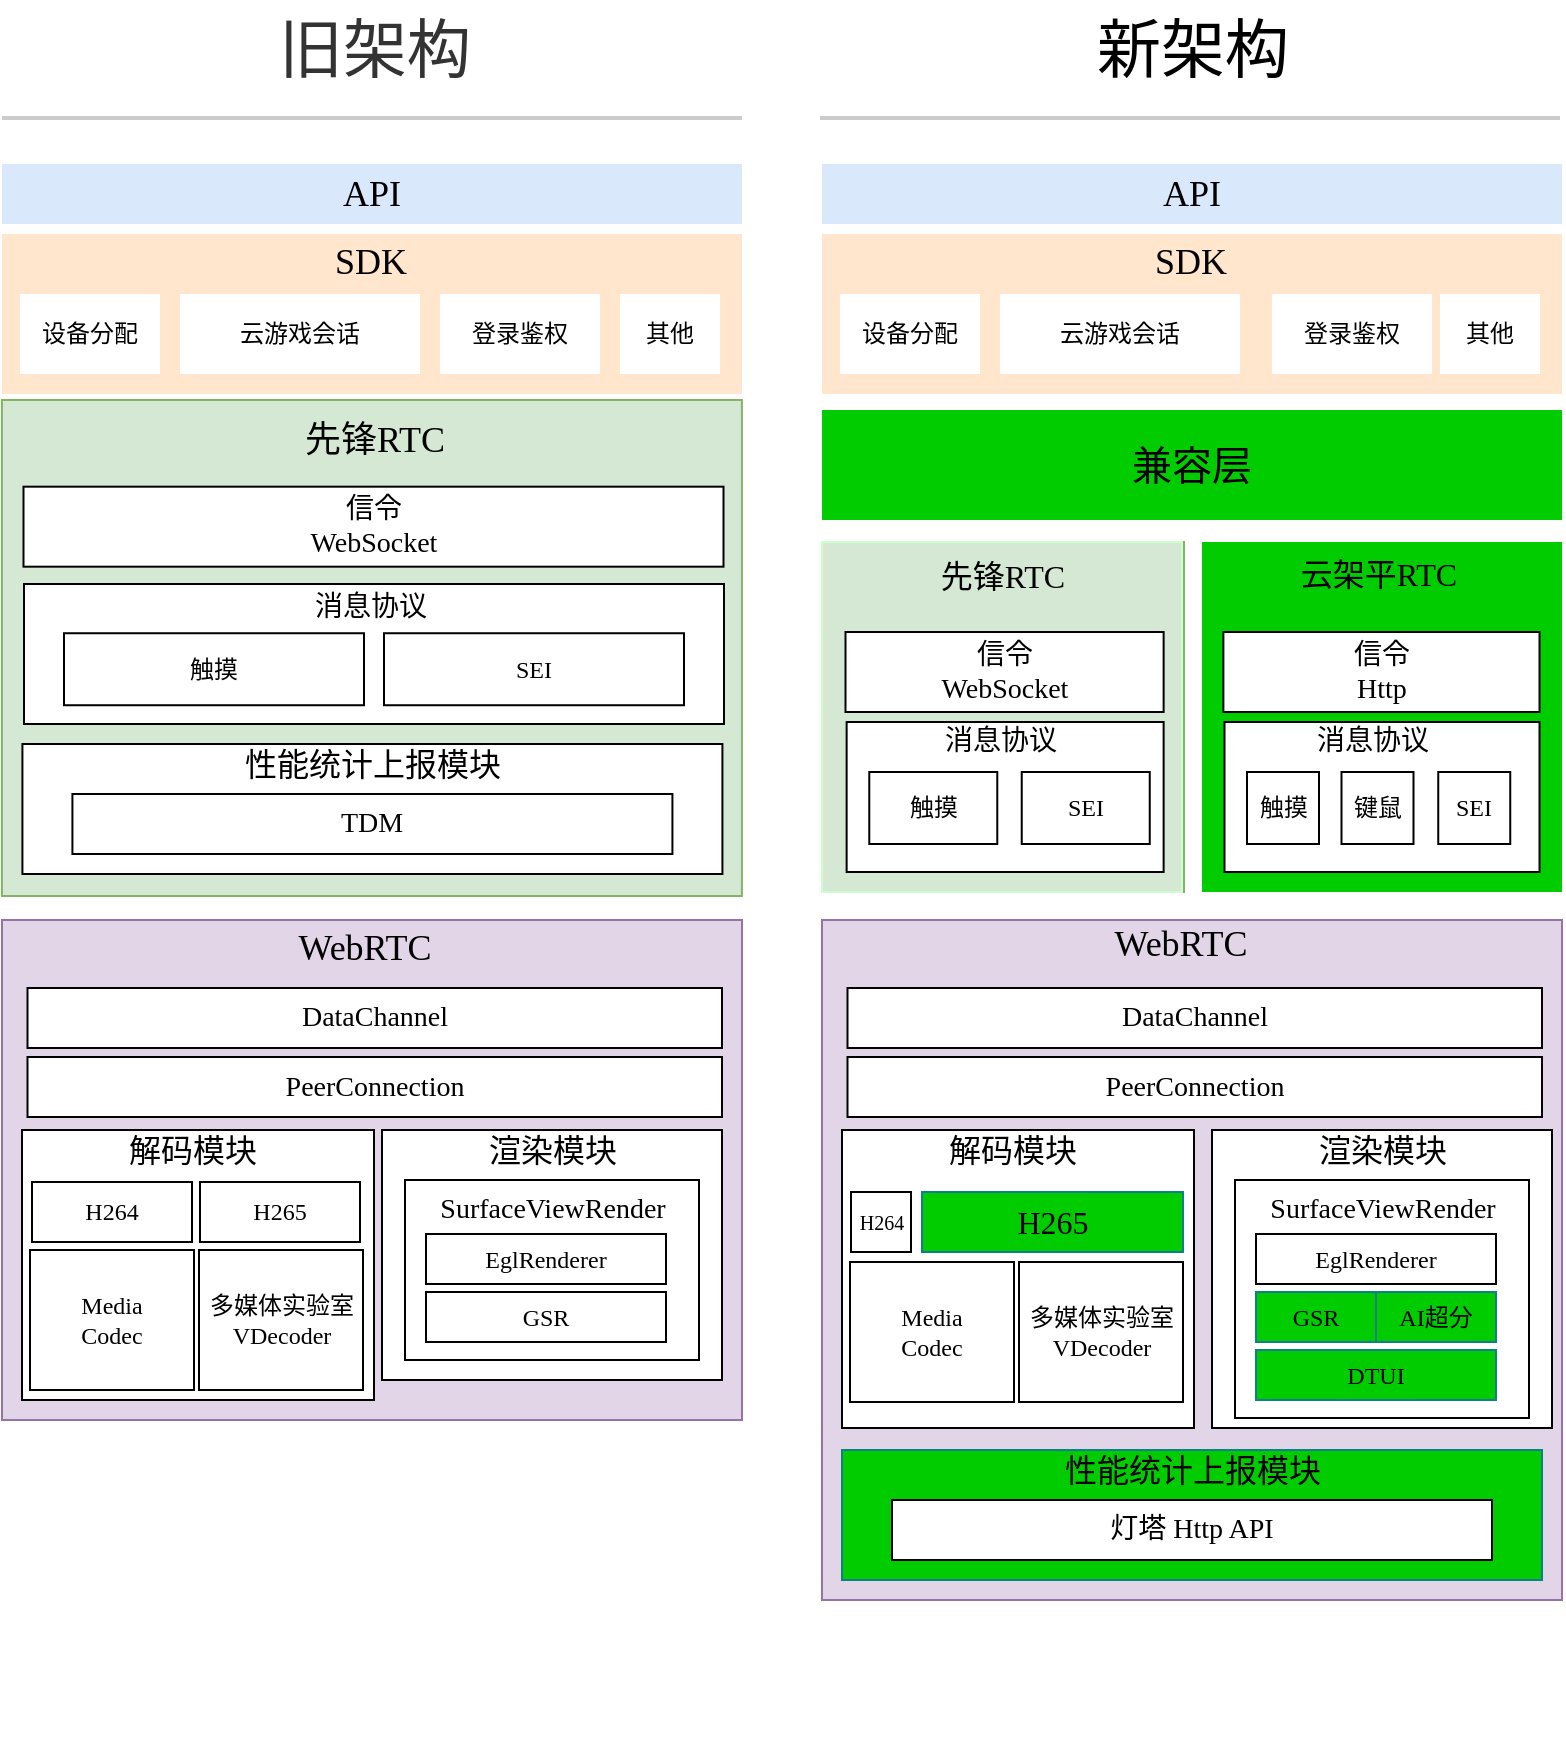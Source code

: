 <mxfile version="26.0.12">
  <diagram name="第 1 页" id="dPnVXBlMxcVkI4JhzZnS">
    <mxGraphModel dx="2069" dy="785" grid="1" gridSize="10" guides="1" tooltips="1" connect="1" arrows="1" fold="1" page="1" pageScale="1" pageWidth="827" pageHeight="1169" math="0" shadow="0">
      <root>
        <mxCell id="0" />
        <mxCell id="1" parent="0" />
        <mxCell id="x8BEApx4SbEQWDuJ7JKh-3" value="" style="rounded=0;whiteSpace=wrap;html=1;fillColor=#ffe6cc;strokeColor=none;" parent="1" vertex="1">
          <mxGeometry x="360" y="237" width="370" height="80" as="geometry" />
        </mxCell>
        <mxCell id="x8BEApx4SbEQWDuJ7JKh-2" value="&lt;font face=&quot;腾讯体&quot;&gt;设备分配&lt;/font&gt;" style="rounded=0;whiteSpace=wrap;html=1;strokeColor=none;" parent="1" vertex="1">
          <mxGeometry x="369" y="267" width="70" height="40" as="geometry" />
        </mxCell>
        <mxCell id="x8BEApx4SbEQWDuJ7JKh-4" value="云游戏会话" style="rounded=0;whiteSpace=wrap;html=1;fontFamily=腾讯体;strokeColor=none;" parent="1" vertex="1">
          <mxGeometry x="449" y="267" width="120" height="40" as="geometry" />
        </mxCell>
        <mxCell id="x8BEApx4SbEQWDuJ7JKh-5" value="&lt;font face=&quot;腾讯体&quot;&gt;&lt;font style=&quot;font-size: 20px;&quot;&gt;兼容层&lt;/font&gt;&lt;br&gt;&lt;/font&gt;" style="rounded=0;whiteSpace=wrap;html=1;fontSize=18;fillColor=#00CC00;strokeColor=none;fontColor=#000000;" parent="1" vertex="1">
          <mxGeometry x="360" y="325" width="370" height="55" as="geometry" />
        </mxCell>
        <mxCell id="x8BEApx4SbEQWDuJ7JKh-8" value="" style="rounded=0;whiteSpace=wrap;html=1;fillColor=#e1d5e7;strokeColor=#9673a6;" parent="1" vertex="1">
          <mxGeometry x="360" y="580" width="370" height="340" as="geometry" />
        </mxCell>
        <mxCell id="x8BEApx4SbEQWDuJ7JKh-23" value="DataChannel" style="rounded=0;whiteSpace=wrap;html=1;fontFamily=腾讯体;fontSize=14;" parent="1" vertex="1">
          <mxGeometry x="372.75" y="614" width="347.25" height="30" as="geometry" />
        </mxCell>
        <mxCell id="OEK02xj8dtCqL4hw6mMG-17" value="&lt;font style=&quot;font-size: 18px;&quot;&gt;API&lt;/font&gt;" style="rounded=0;whiteSpace=wrap;html=1;fontFamily=腾讯体;fontSize=16;fillColor=#dae8fc;strokeColor=none;" vertex="1" parent="1">
          <mxGeometry x="360" y="202" width="370" height="30" as="geometry" />
        </mxCell>
        <mxCell id="OEK02xj8dtCqL4hw6mMG-23" value="&lt;font style=&quot;font-size: 18px;&quot;&gt;SDK&lt;/font&gt;" style="text;html=1;align=center;verticalAlign=middle;resizable=0;points=[];autosize=1;strokeColor=none;fillColor=none;fontFamily=腾讯体;" vertex="1" parent="1">
          <mxGeometry x="514" y="231" width="60" height="40" as="geometry" />
        </mxCell>
        <mxCell id="OEK02xj8dtCqL4hw6mMG-64" value="WebRTC" style="text;html=1;align=center;verticalAlign=middle;resizable=0;points=[];autosize=1;strokeColor=none;fillColor=none;fontSize=18;fontFamily=腾讯体;" vertex="1" parent="1">
          <mxGeometry x="494" y="572" width="90" height="40" as="geometry" />
        </mxCell>
        <mxCell id="OEK02xj8dtCqL4hw6mMG-65" value="PeerConnection" style="rounded=0;whiteSpace=wrap;html=1;fontFamily=腾讯体;fontSize=14;" vertex="1" parent="1">
          <mxGeometry x="372.75" y="648.5" width="347.25" height="30" as="geometry" />
        </mxCell>
        <mxCell id="OEK02xj8dtCqL4hw6mMG-66" value="" style="group" vertex="1" connectable="0" parent="1">
          <mxGeometry x="370" y="680" width="176" height="154" as="geometry" />
        </mxCell>
        <mxCell id="OEK02xj8dtCqL4hw6mMG-54" value="" style="rounded=0;whiteSpace=wrap;html=1;" vertex="1" parent="OEK02xj8dtCqL4hw6mMG-66">
          <mxGeometry y="5" width="176" height="149" as="geometry" />
        </mxCell>
        <mxCell id="OEK02xj8dtCqL4hw6mMG-55" value="解码模块" style="text;html=1;align=center;verticalAlign=middle;resizable=0;points=[];autosize=1;strokeColor=none;fillColor=none;fontFamily=腾讯体;fontSize=16;" vertex="1" parent="OEK02xj8dtCqL4hw6mMG-66">
          <mxGeometry x="40" width="90" height="30" as="geometry" />
        </mxCell>
        <mxCell id="OEK02xj8dtCqL4hw6mMG-62" value="&lt;font face=&quot;腾讯体&quot;&gt;Media&lt;br&gt;Codec&lt;/font&gt;" style="rounded=0;whiteSpace=wrap;html=1;" vertex="1" parent="OEK02xj8dtCqL4hw6mMG-66">
          <mxGeometry x="4" y="71" width="82" height="70" as="geometry" />
        </mxCell>
        <mxCell id="OEK02xj8dtCqL4hw6mMG-63" value="&lt;font face=&quot;腾讯体&quot;&gt;多媒体实验室&lt;/font&gt;&lt;div&gt;&lt;font face=&quot;腾讯体&quot;&gt;VDecoder&lt;/font&gt;&lt;/div&gt;" style="rounded=0;whiteSpace=wrap;html=1;" vertex="1" parent="OEK02xj8dtCqL4hw6mMG-66">
          <mxGeometry x="88.5" y="71" width="82" height="70" as="geometry" />
        </mxCell>
        <mxCell id="OEK02xj8dtCqL4hw6mMG-171" value="&lt;font style=&quot;font-size: 10px;&quot; face=&quot;腾讯体&quot;&gt;H264&lt;/font&gt;" style="whiteSpace=wrap;html=1;" vertex="1" parent="OEK02xj8dtCqL4hw6mMG-66">
          <mxGeometry x="4.5" y="36" width="30" height="30" as="geometry" />
        </mxCell>
        <mxCell id="OEK02xj8dtCqL4hw6mMG-178" value="&lt;font style=&quot;font-size: 16px;&quot; face=&quot;腾讯体&quot;&gt;H265&lt;/font&gt;" style="whiteSpace=wrap;html=1;fillColor=#00CC00;strokeColor=#0e8088;" vertex="1" parent="OEK02xj8dtCqL4hw6mMG-66">
          <mxGeometry x="40" y="36" width="130.5" height="30" as="geometry" />
        </mxCell>
        <mxCell id="OEK02xj8dtCqL4hw6mMG-89" value="" style="group;fillColor=#00CC00;strokeColor=none;fontColor=#ffffff;" vertex="1" connectable="0" parent="1">
          <mxGeometry x="550" y="391" width="180" height="175" as="geometry" />
        </mxCell>
        <mxCell id="OEK02xj8dtCqL4hw6mMG-69" value="" style="rounded=0;whiteSpace=wrap;html=1;" vertex="1" parent="OEK02xj8dtCqL4hw6mMG-89">
          <mxGeometry x="11.25" y="90" width="157.5" height="75" as="geometry" />
        </mxCell>
        <mxCell id="OEK02xj8dtCqL4hw6mMG-70" value="&lt;font style=&quot;font-size: 14px;&quot; face=&quot;腾讯体&quot;&gt;信令&lt;br&gt;Http&lt;/font&gt;" style="rounded=0;whiteSpace=wrap;html=1;" vertex="1" parent="OEK02xj8dtCqL4hw6mMG-89">
          <mxGeometry x="10.688" y="45" width="158.062" height="40" as="geometry" />
        </mxCell>
        <mxCell id="OEK02xj8dtCqL4hw6mMG-71" value="云架平RTC" style="text;html=1;align=center;verticalAlign=middle;resizable=0;points=[];autosize=1;strokeColor=none;fillColor=none;fontSize=16;fontFamily=腾讯体;" vertex="1" parent="OEK02xj8dtCqL4hw6mMG-89">
          <mxGeometry x="37.653" y="1" width="100" height="30" as="geometry" />
        </mxCell>
        <mxCell id="OEK02xj8dtCqL4hw6mMG-72" value="&lt;font style=&quot;font-size: 14px;&quot; face=&quot;腾讯体&quot;&gt;消息协议&lt;/font&gt;" style="text;html=1;align=center;verticalAlign=middle;resizable=0;points=[];autosize=1;strokeColor=none;fillColor=none;" vertex="1" parent="OEK02xj8dtCqL4hw6mMG-89">
          <mxGeometry x="45" y="85" width="80" height="30" as="geometry" />
        </mxCell>
        <mxCell id="OEK02xj8dtCqL4hw6mMG-76" value="触摸" style="whiteSpace=wrap;html=1;aspect=fixed;fontFamily=腾讯体;" vertex="1" parent="OEK02xj8dtCqL4hw6mMG-89">
          <mxGeometry x="22.5" y="115" width="36" height="36" as="geometry" />
        </mxCell>
        <mxCell id="OEK02xj8dtCqL4hw6mMG-79" value="键鼠" style="whiteSpace=wrap;html=1;aspect=fixed;fontFamily=腾讯体;" vertex="1" parent="OEK02xj8dtCqL4hw6mMG-89">
          <mxGeometry x="69.75" y="115" width="36" height="36" as="geometry" />
        </mxCell>
        <mxCell id="OEK02xj8dtCqL4hw6mMG-80" value="SEI" style="whiteSpace=wrap;html=1;aspect=fixed;fontFamily=腾讯体;" vertex="1" parent="OEK02xj8dtCqL4hw6mMG-89">
          <mxGeometry x="118.125" y="115" width="36" height="36" as="geometry" />
        </mxCell>
        <mxCell id="OEK02xj8dtCqL4hw6mMG-90" value="" style="group;fillColor=#d5e8d4;strokeColor=#82b366;" vertex="1" connectable="0" parent="1">
          <mxGeometry x="361" y="391" width="180" height="175" as="geometry" />
        </mxCell>
        <mxCell id="OEK02xj8dtCqL4hw6mMG-81" value="" style="rounded=0;whiteSpace=wrap;html=1;fillColor=#d5e8d4;strokeColor=#CCFFCC;" vertex="1" parent="OEK02xj8dtCqL4hw6mMG-90">
          <mxGeometry x="-1" width="180" height="175" as="geometry" />
        </mxCell>
        <mxCell id="OEK02xj8dtCqL4hw6mMG-82" value="" style="rounded=0;whiteSpace=wrap;html=1;" vertex="1" parent="OEK02xj8dtCqL4hw6mMG-90">
          <mxGeometry x="11.321" y="90" width="158.491" height="75" as="geometry" />
        </mxCell>
        <mxCell id="OEK02xj8dtCqL4hw6mMG-83" value="&lt;font face=&quot;腾讯体&quot;&gt;&lt;span style=&quot;font-size: 14px;&quot;&gt;信令&lt;br&gt;WebSocket&lt;/span&gt;&lt;/font&gt;" style="rounded=0;whiteSpace=wrap;html=1;" vertex="1" parent="OEK02xj8dtCqL4hw6mMG-90">
          <mxGeometry x="10.755" y="45" width="159.057" height="40" as="geometry" />
        </mxCell>
        <mxCell id="OEK02xj8dtCqL4hw6mMG-84" value="先锋RTC" style="text;html=1;align=center;verticalAlign=middle;resizable=0;points=[];autosize=1;strokeColor=none;fillColor=none;fontSize=16;fontFamily=腾讯体;" vertex="1" parent="OEK02xj8dtCqL4hw6mMG-90">
          <mxGeometry x="48.518" y="2" width="80" height="30" as="geometry" />
        </mxCell>
        <mxCell id="OEK02xj8dtCqL4hw6mMG-85" value="&lt;font style=&quot;font-size: 14px;&quot; face=&quot;腾讯体&quot;&gt;消息协议&lt;/font&gt;" style="text;html=1;align=center;verticalAlign=middle;resizable=0;points=[];autosize=1;strokeColor=none;fillColor=none;" vertex="1" parent="OEK02xj8dtCqL4hw6mMG-90">
          <mxGeometry x="48.283" y="85" width="80" height="30" as="geometry" />
        </mxCell>
        <mxCell id="OEK02xj8dtCqL4hw6mMG-86" value="触摸" style="whiteSpace=wrap;html=1;fontFamily=腾讯体;" vertex="1" parent="OEK02xj8dtCqL4hw6mMG-90">
          <mxGeometry x="22.64" y="115" width="64" height="36" as="geometry" />
        </mxCell>
        <mxCell id="OEK02xj8dtCqL4hw6mMG-88" value="SEI" style="whiteSpace=wrap;html=1;fontFamily=腾讯体;" vertex="1" parent="OEK02xj8dtCqL4hw6mMG-90">
          <mxGeometry x="98.868" y="115" width="64" height="36" as="geometry" />
        </mxCell>
        <mxCell id="OEK02xj8dtCqL4hw6mMG-91" value="登录鉴权" style="rounded=0;whiteSpace=wrap;html=1;fontFamily=腾讯体;strokeColor=none;" vertex="1" parent="1">
          <mxGeometry x="585" y="267" width="80" height="40" as="geometry" />
        </mxCell>
        <mxCell id="OEK02xj8dtCqL4hw6mMG-92" value="其他" style="rounded=0;whiteSpace=wrap;html=1;fontFamily=腾讯体;strokeColor=none;" vertex="1" parent="1">
          <mxGeometry x="669" y="267" width="50" height="40" as="geometry" />
        </mxCell>
        <mxCell id="OEK02xj8dtCqL4hw6mMG-93" value="" style="group" vertex="1" connectable="0" parent="1">
          <mxGeometry x="370" y="840" width="350" height="154" as="geometry" />
        </mxCell>
        <mxCell id="OEK02xj8dtCqL4hw6mMG-154" value="" style="group" vertex="1" connectable="0" parent="OEK02xj8dtCqL4hw6mMG-93">
          <mxGeometry width="350" height="70" as="geometry" />
        </mxCell>
        <mxCell id="OEK02xj8dtCqL4hw6mMG-94" value="" style="rounded=0;whiteSpace=wrap;html=1;fillColor=#00CC00;strokeColor=#0e8088;" vertex="1" parent="OEK02xj8dtCqL4hw6mMG-154">
          <mxGeometry y="5" width="350" height="65" as="geometry" />
        </mxCell>
        <mxCell id="OEK02xj8dtCqL4hw6mMG-95" value="性能统计上报模块" style="text;html=1;align=center;verticalAlign=middle;resizable=0;points=[];autosize=1;strokeColor=none;fillColor=none;fontFamily=腾讯体;fontSize=16;" vertex="1" parent="OEK02xj8dtCqL4hw6mMG-154">
          <mxGeometry x="99.995" width="150" height="30" as="geometry" />
        </mxCell>
        <mxCell id="OEK02xj8dtCqL4hw6mMG-99" value="灯塔 Http API" style="rounded=0;whiteSpace=wrap;html=1;fontFamily=腾讯体;fontSize=14;" vertex="1" parent="OEK02xj8dtCqL4hw6mMG-154">
          <mxGeometry x="25" y="30" width="300" height="30" as="geometry" />
        </mxCell>
        <mxCell id="OEK02xj8dtCqL4hw6mMG-100" value="" style="rounded=0;whiteSpace=wrap;html=1;strokeColor=none;fillColor=#ffe6cc;" vertex="1" parent="1">
          <mxGeometry x="-50" y="237" width="370" height="80" as="geometry" />
        </mxCell>
        <mxCell id="OEK02xj8dtCqL4hw6mMG-101" value="&lt;font face=&quot;腾讯体&quot;&gt;设备分配&lt;/font&gt;" style="rounded=0;whiteSpace=wrap;html=1;strokeColor=none;" vertex="1" parent="1">
          <mxGeometry x="-41" y="267" width="70" height="40" as="geometry" />
        </mxCell>
        <mxCell id="OEK02xj8dtCqL4hw6mMG-102" value="云游戏会话" style="rounded=0;whiteSpace=wrap;html=1;fontFamily=腾讯体;strokeColor=none;fillStyle=auto;" vertex="1" parent="1">
          <mxGeometry x="39" y="267" width="120" height="40" as="geometry" />
        </mxCell>
        <mxCell id="OEK02xj8dtCqL4hw6mMG-104" value="" style="rounded=0;whiteSpace=wrap;html=1;fillColor=#e1d5e7;strokeColor=#9673a6;" vertex="1" parent="1">
          <mxGeometry x="-50" y="580" width="370" height="250" as="geometry" />
        </mxCell>
        <mxCell id="OEK02xj8dtCqL4hw6mMG-105" value="DataChannel" style="rounded=0;whiteSpace=wrap;html=1;fontFamily=腾讯体;fontSize=14;" vertex="1" parent="1">
          <mxGeometry x="-37.25" y="614" width="347.25" height="30" as="geometry" />
        </mxCell>
        <mxCell id="OEK02xj8dtCqL4hw6mMG-106" value="&lt;font style=&quot;font-size: 18px;&quot;&gt;API&lt;/font&gt;" style="rounded=0;whiteSpace=wrap;html=1;fontFamily=腾讯体;fontSize=16;strokeColor=none;fillColor=#dae8fc;" vertex="1" parent="1">
          <mxGeometry x="-50" y="202" width="370" height="30" as="geometry" />
        </mxCell>
        <mxCell id="OEK02xj8dtCqL4hw6mMG-107" value="&lt;font style=&quot;font-size: 18px;&quot;&gt;SDK&lt;/font&gt;" style="text;html=1;align=center;verticalAlign=middle;resizable=0;points=[];autosize=1;strokeColor=none;fillColor=none;fontFamily=腾讯体;" vertex="1" parent="1">
          <mxGeometry x="104" y="231" width="60" height="40" as="geometry" />
        </mxCell>
        <mxCell id="OEK02xj8dtCqL4hw6mMG-108" value="WebRTC" style="text;html=1;align=center;verticalAlign=middle;resizable=0;points=[];autosize=1;strokeColor=none;fillColor=none;fontSize=18;fontFamily=腾讯体;" vertex="1" parent="1">
          <mxGeometry x="86.37" y="574" width="90" height="40" as="geometry" />
        </mxCell>
        <mxCell id="OEK02xj8dtCqL4hw6mMG-109" value="PeerConnection" style="rounded=0;whiteSpace=wrap;html=1;fontFamily=腾讯体;fontSize=14;" vertex="1" parent="1">
          <mxGeometry x="-37.25" y="648.5" width="347.25" height="30" as="geometry" />
        </mxCell>
        <mxCell id="OEK02xj8dtCqL4hw6mMG-110" value="" style="group" vertex="1" connectable="0" parent="1">
          <mxGeometry x="-40" y="680" width="176" height="154" as="geometry" />
        </mxCell>
        <mxCell id="OEK02xj8dtCqL4hw6mMG-111" value="" style="rounded=0;whiteSpace=wrap;html=1;" vertex="1" parent="OEK02xj8dtCqL4hw6mMG-110">
          <mxGeometry y="5" width="176" height="135" as="geometry" />
        </mxCell>
        <mxCell id="OEK02xj8dtCqL4hw6mMG-112" value="解码模块" style="text;html=1;align=center;verticalAlign=middle;resizable=0;points=[];autosize=1;strokeColor=none;fillColor=none;fontFamily=腾讯体;fontSize=16;" vertex="1" parent="OEK02xj8dtCqL4hw6mMG-110">
          <mxGeometry x="40" width="90" height="30" as="geometry" />
        </mxCell>
        <mxCell id="OEK02xj8dtCqL4hw6mMG-113" value="&lt;font face=&quot;腾讯体&quot;&gt;Media&lt;br&gt;Codec&lt;/font&gt;" style="rounded=0;whiteSpace=wrap;html=1;" vertex="1" parent="OEK02xj8dtCqL4hw6mMG-110">
          <mxGeometry x="4" y="65" width="82" height="70" as="geometry" />
        </mxCell>
        <mxCell id="OEK02xj8dtCqL4hw6mMG-114" value="&lt;font face=&quot;腾讯体&quot;&gt;多媒体实验室&lt;/font&gt;&lt;div&gt;&lt;font face=&quot;腾讯体&quot;&gt;VDecoder&lt;/font&gt;&lt;/div&gt;" style="rounded=0;whiteSpace=wrap;html=1;" vertex="1" parent="OEK02xj8dtCqL4hw6mMG-110">
          <mxGeometry x="88.5" y="65" width="82" height="70" as="geometry" />
        </mxCell>
        <mxCell id="OEK02xj8dtCqL4hw6mMG-168" value="&lt;font face=&quot;腾讯体&quot;&gt;H264&lt;/font&gt;" style="whiteSpace=wrap;html=1;" vertex="1" parent="OEK02xj8dtCqL4hw6mMG-110">
          <mxGeometry x="5" y="31" width="80" height="30" as="geometry" />
        </mxCell>
        <mxCell id="OEK02xj8dtCqL4hw6mMG-170" value="&lt;font face=&quot;腾讯体&quot;&gt;H265&lt;/font&gt;" style="whiteSpace=wrap;html=1;" vertex="1" parent="OEK02xj8dtCqL4hw6mMG-110">
          <mxGeometry x="89" y="31" width="80" height="30" as="geometry" />
        </mxCell>
        <mxCell id="OEK02xj8dtCqL4hw6mMG-115" value="" style="group" vertex="1" connectable="0" parent="1">
          <mxGeometry x="140" y="680" width="170" height="154" as="geometry" />
        </mxCell>
        <mxCell id="OEK02xj8dtCqL4hw6mMG-116" value="" style="rounded=0;whiteSpace=wrap;html=1;" vertex="1" parent="OEK02xj8dtCqL4hw6mMG-115">
          <mxGeometry y="5" width="170" height="125" as="geometry" />
        </mxCell>
        <mxCell id="OEK02xj8dtCqL4hw6mMG-117" value="渲染模块" style="text;html=1;align=center;verticalAlign=middle;resizable=0;points=[];autosize=1;strokeColor=none;fillColor=none;fontFamily=腾讯体;fontSize=16;" vertex="1" parent="OEK02xj8dtCqL4hw6mMG-115">
          <mxGeometry x="40" width="90" height="30" as="geometry" />
        </mxCell>
        <mxCell id="OEK02xj8dtCqL4hw6mMG-118" value="" style="rounded=0;whiteSpace=wrap;html=1;" vertex="1" parent="OEK02xj8dtCqL4hw6mMG-115">
          <mxGeometry x="11.5" y="30" width="147" height="90" as="geometry" />
        </mxCell>
        <mxCell id="OEK02xj8dtCqL4hw6mMG-119" value="&lt;font style=&quot;font-size: 14px;&quot;&gt;SurfaceView&lt;span style=&quot;background-color: transparent; color: light-dark(rgb(0, 0, 0), rgb(255, 255, 255));&quot;&gt;Render&lt;/span&gt;&lt;/font&gt;" style="text;html=1;align=center;verticalAlign=middle;resizable=0;points=[];autosize=1;strokeColor=none;fillColor=none;fontFamily=腾讯体;" vertex="1" parent="OEK02xj8dtCqL4hw6mMG-115">
          <mxGeometry x="10" y="30" width="150" height="30" as="geometry" />
        </mxCell>
        <mxCell id="OEK02xj8dtCqL4hw6mMG-120" value="&lt;font face=&quot;腾讯体&quot;&gt;EglRenderer&lt;/font&gt;" style="rounded=0;whiteSpace=wrap;html=1;" vertex="1" parent="OEK02xj8dtCqL4hw6mMG-115">
          <mxGeometry x="22" y="57" width="120" height="25" as="geometry" />
        </mxCell>
        <mxCell id="OEK02xj8dtCqL4hw6mMG-121" value="&lt;font face=&quot;腾讯体&quot;&gt;GSR&lt;/font&gt;" style="rounded=0;whiteSpace=wrap;html=1;" vertex="1" parent="OEK02xj8dtCqL4hw6mMG-115">
          <mxGeometry x="22" y="86" width="120" height="25" as="geometry" />
        </mxCell>
        <mxCell id="OEK02xj8dtCqL4hw6mMG-142" value="登录鉴权" style="rounded=0;whiteSpace=wrap;html=1;fontFamily=腾讯体;strokeColor=none;" vertex="1" parent="1">
          <mxGeometry x="169" y="267" width="80" height="40" as="geometry" />
        </mxCell>
        <mxCell id="OEK02xj8dtCqL4hw6mMG-143" value="其他" style="rounded=0;whiteSpace=wrap;html=1;fontFamily=腾讯体;strokeColor=none;" vertex="1" parent="1">
          <mxGeometry x="259" y="267" width="50" height="40" as="geometry" />
        </mxCell>
        <mxCell id="OEK02xj8dtCqL4hw6mMG-134" value="" style="rounded=0;whiteSpace=wrap;html=1;container=0;fillColor=#d5e8d4;strokeColor=#82b366;" vertex="1" parent="1">
          <mxGeometry x="-50.05" y="320" width="370" height="248" as="geometry" />
        </mxCell>
        <mxCell id="OEK02xj8dtCqL4hw6mMG-136" value="&lt;font style=&quot;font-size: 14px;&quot; face=&quot;腾讯体&quot;&gt;信令&lt;br&gt;WebSocket&lt;/font&gt;" style="rounded=0;whiteSpace=wrap;html=1;container=0;" vertex="1" parent="1">
          <mxGeometry x="-39.25" y="363.34" width="350" height="40" as="geometry" />
        </mxCell>
        <mxCell id="OEK02xj8dtCqL4hw6mMG-137" value="先锋RTC" style="text;html=1;align=center;verticalAlign=middle;resizable=0;points=[];autosize=1;strokeColor=none;fillColor=none;fontSize=18;fontFamily=腾讯体;container=0;" vertex="1" parent="1">
          <mxGeometry x="91.373" y="319.996" width="90" height="40" as="geometry" />
        </mxCell>
        <mxCell id="OEK02xj8dtCqL4hw6mMG-162" value="" style="group;strokeColor=none;" vertex="1" connectable="0" parent="1">
          <mxGeometry x="-39" y="386.343" width="350" height="72.657" as="geometry" />
        </mxCell>
        <mxCell id="OEK02xj8dtCqL4hw6mMG-135" value="" style="rounded=0;whiteSpace=wrap;html=1;container=0;strokeColor=default;" vertex="1" parent="OEK02xj8dtCqL4hw6mMG-162">
          <mxGeometry y="25.657" width="350" height="70" as="geometry" />
        </mxCell>
        <mxCell id="OEK02xj8dtCqL4hw6mMG-138" value="&lt;font style=&quot;font-size: 14px;&quot; face=&quot;腾讯体&quot;&gt;消息协议&lt;/font&gt;" style="text;html=1;align=center;verticalAlign=middle;resizable=0;points=[];autosize=1;strokeColor=none;fillColor=none;container=0;" vertex="1" parent="OEK02xj8dtCqL4hw6mMG-162">
          <mxGeometry x="132.83" y="23" width="80" height="30" as="geometry" />
        </mxCell>
        <mxCell id="OEK02xj8dtCqL4hw6mMG-139" value="触摸" style="whiteSpace=wrap;html=1;fontFamily=腾讯体;container=0;strokeColor=default;" vertex="1" parent="OEK02xj8dtCqL4hw6mMG-162">
          <mxGeometry x="20" y="50.276" width="150" height="36" as="geometry" />
        </mxCell>
        <mxCell id="OEK02xj8dtCqL4hw6mMG-141" value="SEI" style="whiteSpace=wrap;html=1;fontFamily=腾讯体;container=0;strokeColor=default;" vertex="1" parent="OEK02xj8dtCqL4hw6mMG-162">
          <mxGeometry x="180" y="50.276" width="150" height="36" as="geometry" />
        </mxCell>
        <mxCell id="OEK02xj8dtCqL4hw6mMG-163" value="" style="group;strokeColor=none;" vertex="1" connectable="0" parent="1">
          <mxGeometry x="-39.79" y="483" width="350" height="70" as="geometry" />
        </mxCell>
        <mxCell id="OEK02xj8dtCqL4hw6mMG-156" value="" style="rounded=0;whiteSpace=wrap;html=1;container=0;" vertex="1" parent="OEK02xj8dtCqL4hw6mMG-163">
          <mxGeometry y="9" width="350" height="65" as="geometry" />
        </mxCell>
        <mxCell id="OEK02xj8dtCqL4hw6mMG-157" value="性能统计上报模块" style="text;html=1;align=center;verticalAlign=middle;resizable=0;points=[];autosize=1;strokeColor=none;fillColor=none;fontFamily=腾讯体;fontSize=16;container=0;" vertex="1" parent="OEK02xj8dtCqL4hw6mMG-163">
          <mxGeometry x="99.995" y="4" width="150" height="30" as="geometry" />
        </mxCell>
        <mxCell id="OEK02xj8dtCqL4hw6mMG-158" value="TDM" style="rounded=0;whiteSpace=wrap;html=1;fontFamily=腾讯体;fontSize=14;container=0;strokeColor=default;" vertex="1" parent="OEK02xj8dtCqL4hw6mMG-163">
          <mxGeometry x="25" y="34" width="300" height="30" as="geometry" />
        </mxCell>
        <mxCell id="OEK02xj8dtCqL4hw6mMG-36" value="" style="rounded=0;whiteSpace=wrap;html=1;" vertex="1" parent="1">
          <mxGeometry x="555" y="685" width="170" height="149" as="geometry" />
        </mxCell>
        <mxCell id="OEK02xj8dtCqL4hw6mMG-37" value="渲染模块" style="text;html=1;align=center;verticalAlign=middle;resizable=0;points=[];autosize=1;strokeColor=none;fillColor=none;fontFamily=腾讯体;fontSize=16;" vertex="1" parent="1">
          <mxGeometry x="595" y="680" width="90" height="30" as="geometry" />
        </mxCell>
        <mxCell id="OEK02xj8dtCqL4hw6mMG-38" value="" style="rounded=0;whiteSpace=wrap;html=1;" vertex="1" parent="1">
          <mxGeometry x="566.5" y="710" width="147" height="119" as="geometry" />
        </mxCell>
        <mxCell id="OEK02xj8dtCqL4hw6mMG-39" value="&lt;font style=&quot;font-size: 14px;&quot;&gt;SurfaceView&lt;span style=&quot;background-color: transparent; color: light-dark(rgb(0, 0, 0), rgb(255, 255, 255));&quot;&gt;Render&lt;/span&gt;&lt;/font&gt;" style="text;html=1;align=center;verticalAlign=middle;resizable=0;points=[];autosize=1;strokeColor=none;fillColor=none;fontFamily=腾讯体;" vertex="1" parent="1">
          <mxGeometry x="565" y="710" width="150" height="30" as="geometry" />
        </mxCell>
        <mxCell id="OEK02xj8dtCqL4hw6mMG-40" value="&lt;font face=&quot;腾讯体&quot;&gt;EglRenderer&lt;/font&gt;" style="rounded=0;whiteSpace=wrap;html=1;" vertex="1" parent="1">
          <mxGeometry x="577" y="737" width="120" height="25" as="geometry" />
        </mxCell>
        <mxCell id="OEK02xj8dtCqL4hw6mMG-42" value="&lt;font face=&quot;腾讯体&quot;&gt;GSR&lt;/font&gt;" style="rounded=0;whiteSpace=wrap;html=1;fillColor=#00CC00;strokeColor=#0e8088;" vertex="1" parent="1">
          <mxGeometry x="577" y="766" width="60" height="25" as="geometry" />
        </mxCell>
        <mxCell id="OEK02xj8dtCqL4hw6mMG-43" value="&lt;font face=&quot;腾讯体&quot;&gt;AI超分&lt;/font&gt;" style="rounded=0;whiteSpace=wrap;html=1;fillColor=#00CC00;strokeColor=#0e8088;" vertex="1" parent="1">
          <mxGeometry x="637" y="766" width="60" height="25" as="geometry" />
        </mxCell>
        <mxCell id="OEK02xj8dtCqL4hw6mMG-53" value="&lt;font face=&quot;腾讯体&quot;&gt;DTUI&lt;/font&gt;" style="rounded=0;whiteSpace=wrap;html=1;fillColor=#00CC00;strokeColor=#0e8088;" vertex="1" parent="1">
          <mxGeometry x="577" y="795" width="120" height="25" as="geometry" />
        </mxCell>
        <mxCell id="OEK02xj8dtCqL4hw6mMG-179" value="&lt;font style=&quot;color: rgb(51, 51, 51);&quot; face=&quot;腾讯体&quot;&gt;&lt;span style=&quot;font-size: 32px;&quot;&gt;旧架构&lt;/span&gt;&lt;/font&gt;" style="text;html=1;align=center;verticalAlign=middle;resizable=0;points=[];autosize=1;strokeColor=none;fillColor=none;" vertex="1" parent="1">
          <mxGeometry x="76.37" y="120" width="120" height="50" as="geometry" />
        </mxCell>
        <mxCell id="OEK02xj8dtCqL4hw6mMG-181" value="&lt;font face=&quot;腾讯体&quot;&gt;&lt;span style=&quot;font-size: 32px;&quot;&gt;新架构&lt;/span&gt;&lt;/font&gt;" style="text;html=1;align=center;verticalAlign=middle;resizable=0;points=[];autosize=1;strokeColor=none;fillColor=none;" vertex="1" parent="1">
          <mxGeometry x="485" y="120" width="120" height="50" as="geometry" />
        </mxCell>
        <mxCell id="OEK02xj8dtCqL4hw6mMG-183" value="" style="endArrow=none;html=1;rounded=0;strokeWidth=2;curved=1;strokeColor=#CCCCCC;" edge="1" parent="1">
          <mxGeometry width="50" height="50" relative="1" as="geometry">
            <mxPoint x="-50" y="179" as="sourcePoint" />
            <mxPoint x="320" y="179" as="targetPoint" />
          </mxGeometry>
        </mxCell>
        <mxCell id="OEK02xj8dtCqL4hw6mMG-184" value="" style="endArrow=none;html=1;rounded=0;strokeWidth=2;curved=1;strokeColor=#CCCCCC;" edge="1" parent="1">
          <mxGeometry width="50" height="50" relative="1" as="geometry">
            <mxPoint x="359" y="179" as="sourcePoint" />
            <mxPoint x="729" y="179" as="targetPoint" />
          </mxGeometry>
        </mxCell>
      </root>
    </mxGraphModel>
  </diagram>
</mxfile>
